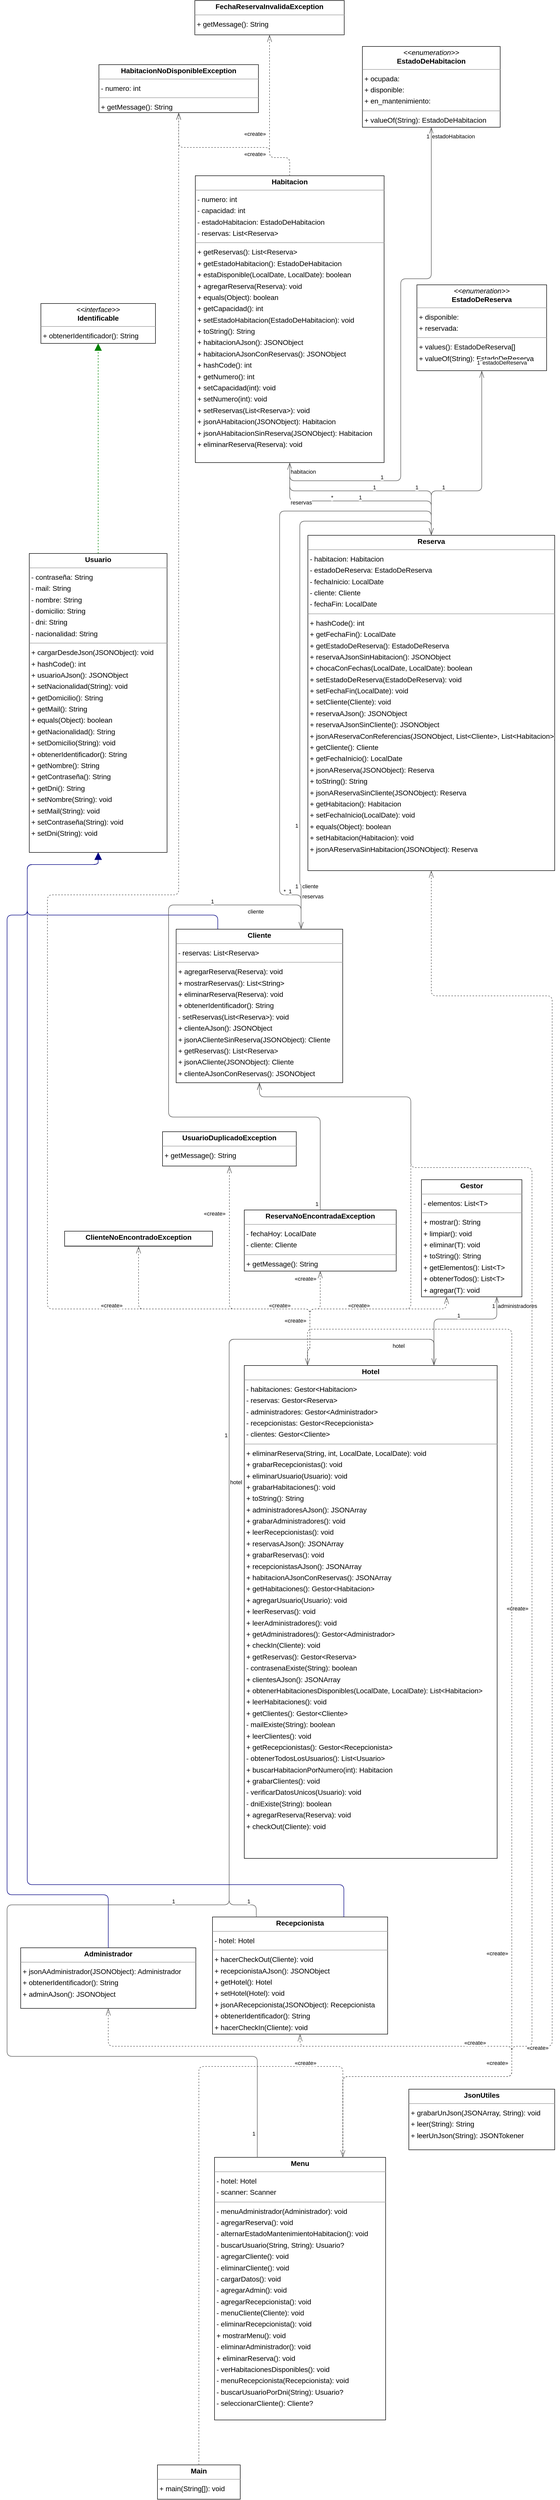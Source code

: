 <mxGraphModel dx="0" dy="0" grid="1" gridSize="10" guides="1" tooltips="1" connect="1" arrows="1" fold="1" page="0" pageScale="1" background="none" math="0" shadow="0">
  <root>
    <mxCell id="0" />
    <mxCell id="1" parent="0" />
    <mxCell id="node2" parent="1" vertex="1" value="&lt;p style=&quot;margin:0px;margin-top:4px;text-align:center;&quot;&gt;&lt;b&gt;Administrador&lt;/b&gt;&lt;/p&gt;&lt;hr size=&quot;1&quot;/&gt;&lt;p style=&quot;margin:0 0 0 4px;line-height:1.6;&quot;&gt;+ jsonAAdministrador(JSONObject): Administrador&lt;br/&gt;+ obtenerIdentificador(): String&lt;br/&gt;+ adminAJson(): JSONObject&lt;/p&gt;" style="verticalAlign=top;align=left;overflow=fill;fontSize=14;fontFamily=Helvetica;html=1;rounded=0;shadow=0;comic=0;labelBackgroundColor=none;strokeWidth=1;">
      <mxGeometry x="-156" y="3843" width="347" height="120" as="geometry" />
    </mxCell>
    <mxCell id="node12" parent="1" vertex="1" value="&lt;p style=&quot;margin:0px;margin-top:4px;text-align:center;&quot;&gt;&lt;b&gt;Cliente&lt;/b&gt;&lt;/p&gt;&lt;hr size=&quot;1&quot;/&gt;&lt;p style=&quot;margin:0 0 0 4px;line-height:1.6;&quot;&gt;- reservas: List&amp;lt;Reserva&amp;gt;&lt;/p&gt;&lt;hr size=&quot;1&quot;/&gt;&lt;p style=&quot;margin:0 0 0 4px;line-height:1.6;&quot;&gt;+ agregarReserva(Reserva): void&lt;br/&gt;+ mostrarReservas(): List&amp;lt;String&amp;gt;&lt;br/&gt;+ eliminarReserva(Reserva): void&lt;br/&gt;+ obtenerIdentificador(): String&lt;br/&gt;- setReservas(List&amp;lt;Reserva&amp;gt;): void&lt;br/&gt;+ clienteAJson(): JSONObject&lt;br/&gt;+ jsonAClienteSinReserva(JSONObject): Cliente&lt;br/&gt;+ getReservas(): List&amp;lt;Reserva&amp;gt;&lt;br/&gt;+ jsonACliente(JSONObject): Cliente&lt;br/&gt;+ clienteAJsonConReservas(): JSONObject&lt;/p&gt;" style="verticalAlign=top;align=left;overflow=fill;fontSize=14;fontFamily=Helvetica;html=1;rounded=0;shadow=0;comic=0;labelBackgroundColor=none;strokeWidth=1;">
      <mxGeometry x="152" y="1826" width="330" height="304" as="geometry" />
    </mxCell>
    <mxCell id="node17" parent="1" vertex="1" value="&lt;p style=&quot;margin:0px;margin-top:4px;text-align:center;&quot;&gt;&lt;b&gt;ClienteNoEncontradoException&lt;/b&gt;&lt;/p&gt;&lt;hr size=&quot;1&quot;/&gt;" style="verticalAlign=top;align=left;overflow=fill;fontSize=14;fontFamily=Helvetica;html=1;rounded=0;shadow=0;comic=0;labelBackgroundColor=none;strokeWidth=1;">
      <mxGeometry x="-69" y="2424" width="293" height="30" as="geometry" />
    </mxCell>
    <mxCell id="node5" parent="1" vertex="1" value="&lt;p style=&quot;margin:0px;margin-top:4px;text-align:center;&quot;&gt;&lt;i&gt;&amp;lt;&amp;lt;enumeration&amp;gt;&amp;gt;&lt;/i&gt;&lt;br/&gt;&lt;b&gt;EstadoDeHabitacion&lt;/b&gt;&lt;/p&gt;&lt;hr size=&quot;1&quot;/&gt;&lt;p style=&quot;margin:0 0 0 4px;line-height:1.6;&quot;&gt;+ ocupada: &lt;br/&gt;+ disponible: &lt;br/&gt;+ en_mantenimiento: &lt;/p&gt;&lt;hr size=&quot;1&quot;/&gt;&lt;p style=&quot;margin:0 0 0 4px;line-height:1.6;&quot;&gt;+ valueOf(String): EstadoDeHabitacion&lt;br/&gt;+ values(): EstadoDeHabitacion[]&lt;/p&gt;" style="verticalAlign=top;align=left;overflow=fill;fontSize=14;fontFamily=Helvetica;html=1;rounded=0;shadow=0;comic=0;labelBackgroundColor=none;strokeWidth=1;">
      <mxGeometry x="521" y="78" width="273" height="160" as="geometry" />
    </mxCell>
    <mxCell id="node7" parent="1" vertex="1" value="&lt;p style=&quot;margin:0px;margin-top:4px;text-align:center;&quot;&gt;&lt;i&gt;&amp;lt;&amp;lt;enumeration&amp;gt;&amp;gt;&lt;/i&gt;&lt;br/&gt;&lt;b&gt;EstadoDeReserva&lt;/b&gt;&lt;/p&gt;&lt;hr size=&quot;1&quot;/&gt;&lt;p style=&quot;margin:0 0 0 4px;line-height:1.6;&quot;&gt;+ disponible: &lt;br/&gt;+ reservada: &lt;/p&gt;&lt;hr size=&quot;1&quot;/&gt;&lt;p style=&quot;margin:0 0 0 4px;line-height:1.6;&quot;&gt;+ values(): EstadoDeReserva[]&lt;br/&gt;+ valueOf(String): EstadoDeReserva&lt;/p&gt;" style="verticalAlign=top;align=left;overflow=fill;fontSize=14;fontFamily=Helvetica;html=1;rounded=0;shadow=0;comic=0;labelBackgroundColor=none;strokeWidth=1;">
      <mxGeometry x="629" y="550" width="257" height="170" as="geometry" />
    </mxCell>
    <mxCell id="node15" parent="1" vertex="1" value="&lt;p style=&quot;margin:0px;margin-top:4px;text-align:center;&quot;&gt;&lt;b&gt;FechaReservaInvalidaException&lt;/b&gt;&lt;/p&gt;&lt;hr size=&quot;1&quot;/&gt;&lt;p style=&quot;margin:0 0 0 4px;line-height:1.6;&quot;&gt;+ getMessage(): String&lt;/p&gt;" style="verticalAlign=top;align=left;overflow=fill;fontSize=14;fontFamily=Helvetica;html=1;rounded=0;shadow=0;comic=0;labelBackgroundColor=none;strokeWidth=1;">
      <mxGeometry x="189" y="-13" width="296" height="68" as="geometry" />
    </mxCell>
    <mxCell id="node9" parent="1" vertex="1" value="&lt;p style=&quot;margin:0px;margin-top:4px;text-align:center;&quot;&gt;&lt;b&gt;Gestor&lt;T&gt;&lt;/b&gt;&lt;/p&gt;&lt;hr size=&quot;1&quot;/&gt;&lt;p style=&quot;margin:0 0 0 4px;line-height:1.6;&quot;&gt;- elementos: List&amp;lt;T&amp;gt;&lt;/p&gt;&lt;hr size=&quot;1&quot;/&gt;&lt;p style=&quot;margin:0 0 0 4px;line-height:1.6;&quot;&gt;+ mostrar(): String&lt;br/&gt;+ limpiar(): void&lt;br/&gt;+ eliminar(T): void&lt;br/&gt;+ toString(): String&lt;br/&gt;+ getElementos(): List&amp;lt;T&amp;gt;&lt;br/&gt;+ obtenerTodos(): List&amp;lt;T&amp;gt;&lt;br/&gt;+ agregar(T): void&lt;/p&gt;" style="verticalAlign=top;align=left;overflow=fill;fontSize=14;fontFamily=Helvetica;html=1;rounded=0;shadow=0;comic=0;labelBackgroundColor=none;strokeWidth=1;">
      <mxGeometry x="638" y="2322" width="199" height="232" as="geometry" />
    </mxCell>
    <mxCell id="node8" parent="1" vertex="1" value="&lt;p style=&quot;margin:0px;margin-top:4px;text-align:center;&quot;&gt;&lt;b&gt;Habitacion&lt;/b&gt;&lt;/p&gt;&lt;hr size=&quot;1&quot;/&gt;&lt;p style=&quot;margin:0 0 0 4px;line-height:1.6;&quot;&gt;- numero: int&lt;br/&gt;- capacidad: int&lt;br/&gt;- estadoHabitacion: EstadoDeHabitacion&lt;br/&gt;- reservas: List&amp;lt;Reserva&amp;gt;&lt;/p&gt;&lt;hr size=&quot;1&quot;/&gt;&lt;p style=&quot;margin:0 0 0 4px;line-height:1.6;&quot;&gt;+ getReservas(): List&amp;lt;Reserva&amp;gt;&lt;br/&gt;+ getEstadoHabitacion(): EstadoDeHabitacion&lt;br/&gt;+ estaDisponible(LocalDate, LocalDate): boolean&lt;br/&gt;+ agregarReserva(Reserva): void&lt;br/&gt;+ equals(Object): boolean&lt;br/&gt;+ getCapacidad(): int&lt;br/&gt;+ setEstadoHabitacion(EstadoDeHabitacion): void&lt;br/&gt;+ toString(): String&lt;br/&gt;+ habitacionAJson(): JSONObject&lt;br/&gt;+ habitacionAJsonConReservas(): JSONObject&lt;br/&gt;+ hashCode(): int&lt;br/&gt;+ getNumero(): int&lt;br/&gt;+ setCapacidad(int): void&lt;br/&gt;+ setNumero(int): void&lt;br/&gt;+ setReservas(List&amp;lt;Reserva&amp;gt;): void&lt;br/&gt;+ jsonAHabitacion(JSONObject): Habitacion&lt;br/&gt;+ jsonAHabitacionSinReserva(JSONObject): Habitacion&lt;br/&gt;+ eliminarReserva(Reserva): void&lt;/p&gt;" style="verticalAlign=top;align=left;overflow=fill;fontSize=14;fontFamily=Helvetica;html=1;rounded=0;shadow=0;comic=0;labelBackgroundColor=none;strokeWidth=1;">
      <mxGeometry x="190" y="334" width="374" height="568" as="geometry" />
    </mxCell>
    <mxCell id="node13" parent="1" vertex="1" value="&lt;p style=&quot;margin:0px;margin-top:4px;text-align:center;&quot;&gt;&lt;b&gt;HabitacionNoDisponibleException&lt;/b&gt;&lt;/p&gt;&lt;hr size=&quot;1&quot;/&gt;&lt;p style=&quot;margin:0 0 0 4px;line-height:1.6;&quot;&gt;- numero: int&lt;/p&gt;&lt;hr size=&quot;1&quot;/&gt;&lt;p style=&quot;margin:0 0 0 4px;line-height:1.6;&quot;&gt;+ getMessage(): String&lt;/p&gt;" style="verticalAlign=top;align=left;overflow=fill;fontSize=14;fontFamily=Helvetica;html=1;rounded=0;shadow=0;comic=0;labelBackgroundColor=none;strokeWidth=1;">
      <mxGeometry x="-1" y="114" width="316" height="95" as="geometry" />
    </mxCell>
    <mxCell id="node11" parent="1" vertex="1" value="&lt;p style=&quot;margin:0px;margin-top:4px;text-align:center;&quot;&gt;&lt;b&gt;Hotel&lt;/b&gt;&lt;/p&gt;&lt;hr size=&quot;1&quot;/&gt;&lt;p style=&quot;margin:0 0 0 4px;line-height:1.6;&quot;&gt;- habitaciones: Gestor&amp;lt;Habitacion&amp;gt;&lt;br/&gt;- reservas: Gestor&amp;lt;Reserva&amp;gt;&lt;br/&gt;- administradores: Gestor&amp;lt;Administrador&amp;gt;&lt;br/&gt;- recepcionistas: Gestor&amp;lt;Recepcionista&amp;gt;&lt;br/&gt;- clientes: Gestor&amp;lt;Cliente&amp;gt;&lt;/p&gt;&lt;hr size=&quot;1&quot;/&gt;&lt;p style=&quot;margin:0 0 0 4px;line-height:1.6;&quot;&gt;+ eliminarReserva(String, int, LocalDate, LocalDate): void&lt;br/&gt;+ grabarRecepcionistas(): void&lt;br/&gt;+ eliminarUsuario(Usuario): void&lt;br/&gt;+ grabarHabitaciones(): void&lt;br/&gt;+ toString(): String&lt;br/&gt;+ administradoresAJson(): JSONArray&lt;br/&gt;+ grabarAdministradores(): void&lt;br/&gt;+ leerRecepcionistas(): void&lt;br/&gt;+ reservasAJson(): JSONArray&lt;br/&gt;+ grabarReservas(): void&lt;br/&gt;+ recepcionistasAJson(): JSONArray&lt;br/&gt;+ habitacionAJsonConReservas(): JSONArray&lt;br/&gt;+ getHabitaciones(): Gestor&amp;lt;Habitacion&amp;gt;&lt;br/&gt;+ agregarUsuario(Usuario): void&lt;br/&gt;+ leerReservas(): void&lt;br/&gt;+ leerAdministradores(): void&lt;br/&gt;+ getAdministradores(): Gestor&amp;lt;Administrador&amp;gt;&lt;br/&gt;+ checkIn(Cliente): void&lt;br/&gt;+ getReservas(): Gestor&amp;lt;Reserva&amp;gt;&lt;br/&gt;- contrasenaExiste(String): boolean&lt;br/&gt;+ clientesAJson(): JSONArray&lt;br/&gt;+ obtenerHabitacionesDisponibles(LocalDate, LocalDate): List&amp;lt;Habitacion&amp;gt;&lt;br/&gt;+ leerHabitaciones(): void&lt;br/&gt;+ getClientes(): Gestor&amp;lt;Cliente&amp;gt;&lt;br/&gt;- mailExiste(String): boolean&lt;br/&gt;+ leerClientes(): void&lt;br/&gt;+ getRecepcionistas(): Gestor&amp;lt;Recepcionista&amp;gt;&lt;br/&gt;- obtenerTodosLosUsuarios(): List&amp;lt;Usuario&amp;gt;&lt;br/&gt;+ buscarHabitacionPorNumero(int): Habitacion&lt;br/&gt;+ grabarClientes(): void&lt;br/&gt;- verificarDatosUnicos(Usuario): void&lt;br/&gt;- dniExiste(String): boolean&lt;br/&gt;+ agregarReserva(Reserva): void&lt;br/&gt;+ checkOut(Cliente): void&lt;/p&gt;" style="verticalAlign=top;align=left;overflow=fill;fontSize=14;fontFamily=Helvetica;html=1;rounded=0;shadow=0;comic=0;labelBackgroundColor=none;strokeWidth=1;">
      <mxGeometry x="287" y="2690" width="501" height="976" as="geometry" />
    </mxCell>
    <mxCell id="node0" parent="1" vertex="1" value="&lt;p style=&quot;margin:0px;margin-top:4px;text-align:center;&quot;&gt;&lt;i&gt;&amp;lt;&amp;lt;interface&amp;gt;&amp;gt;&lt;/i&gt;&lt;br/&gt;&lt;b&gt;Identificable&lt;/b&gt;&lt;/p&gt;&lt;hr size=&quot;1&quot;/&gt;&lt;p style=&quot;margin:0 0 0 4px;line-height:1.6;&quot;&gt;+ obtenerIdentificador(): String&lt;/p&gt;" style="verticalAlign=top;align=left;overflow=fill;fontSize=14;fontFamily=Helvetica;html=1;rounded=0;shadow=0;comic=0;labelBackgroundColor=none;strokeWidth=1;">
      <mxGeometry x="-116" y="587" width="227" height="79" as="geometry" />
    </mxCell>
    <mxCell id="node3" parent="1" vertex="1" value="&lt;p style=&quot;margin:0px;margin-top:4px;text-align:center;&quot;&gt;&lt;b&gt;JsonUtiles&lt;/b&gt;&lt;/p&gt;&lt;hr size=&quot;1&quot;/&gt;&lt;p style=&quot;margin:0 0 0 4px;line-height:1.6;&quot;&gt;+ grabarUnJson(JSONArray, String): void&lt;br/&gt;+ leer(String): String&lt;br/&gt;+ leerUnJson(String): JSONTokener&lt;/p&gt;" style="verticalAlign=top;align=left;overflow=fill;fontSize=14;fontFamily=Helvetica;html=1;rounded=0;shadow=0;comic=0;labelBackgroundColor=none;strokeWidth=1;">
      <mxGeometry x="613" y="4123" width="289" height="120" as="geometry" />
    </mxCell>
    <mxCell id="node10" parent="1" vertex="1" value="&lt;p style=&quot;margin:0px;margin-top:4px;text-align:center;&quot;&gt;&lt;b&gt;Main&lt;/b&gt;&lt;/p&gt;&lt;hr size=&quot;1&quot;/&gt;&lt;p style=&quot;margin:0 0 0 4px;line-height:1.6;&quot;&gt;+ main(String[]): void&lt;/p&gt;" style="verticalAlign=top;align=left;overflow=fill;fontSize=14;fontFamily=Helvetica;html=1;rounded=0;shadow=0;comic=0;labelBackgroundColor=none;strokeWidth=1;">
      <mxGeometry x="115" y="4867" width="164" height="68" as="geometry" />
    </mxCell>
    <mxCell id="node16" parent="1" vertex="1" value="&lt;p style=&quot;margin:0px;margin-top:4px;text-align:center;&quot;&gt;&lt;b&gt;Menu&lt;/b&gt;&lt;/p&gt;&lt;hr size=&quot;1&quot;/&gt;&lt;p style=&quot;margin:0 0 0 4px;line-height:1.6;&quot;&gt;- hotel: Hotel&lt;br/&gt;- scanner: Scanner&lt;/p&gt;&lt;hr size=&quot;1&quot;/&gt;&lt;p style=&quot;margin:0 0 0 4px;line-height:1.6;&quot;&gt;- menuAdministrador(Administrador): void&lt;br/&gt;- agregarReserva(): void&lt;br/&gt;- alternarEstadoMantenimientoHabitacion(): void&lt;br/&gt;- buscarUsuario(String, String): Usuario?&lt;br/&gt;- agregarCliente(): void&lt;br/&gt;- eliminarCliente(): void&lt;br/&gt;- cargarDatos(): void&lt;br/&gt;- agregarAdmin(): void&lt;br/&gt;- agregarRecepcionista(): void&lt;br/&gt;- menuCliente(Cliente): void&lt;br/&gt;- eliminarRecepcionista(): void&lt;br/&gt;+ mostrarMenu(): void&lt;br/&gt;- eliminarAdministrador(): void&lt;br/&gt;+ eliminarReserva(): void&lt;br/&gt;- verHabitacionesDisponibles(): void&lt;br/&gt;- menuRecepcionista(Recepcionista): void&lt;br/&gt;- buscarUsuarioPorDni(String): Usuario?&lt;br/&gt;- seleccionarCliente(): Cliente?&lt;/p&gt;" style="verticalAlign=top;align=left;overflow=fill;fontSize=14;fontFamily=Helvetica;html=1;rounded=0;shadow=0;comic=0;labelBackgroundColor=none;strokeWidth=1;">
      <mxGeometry x="228" y="4258" width="339" height="520" as="geometry" />
    </mxCell>
    <mxCell id="node14" parent="1" vertex="1" value="&lt;p style=&quot;margin:0px;margin-top:4px;text-align:center;&quot;&gt;&lt;b&gt;Recepcionista&lt;/b&gt;&lt;/p&gt;&lt;hr size=&quot;1&quot;/&gt;&lt;p style=&quot;margin:0 0 0 4px;line-height:1.6;&quot;&gt;- hotel: Hotel&lt;/p&gt;&lt;hr size=&quot;1&quot;/&gt;&lt;p style=&quot;margin:0 0 0 4px;line-height:1.6;&quot;&gt;+ hacerCheckOut(Cliente): void&lt;br/&gt;+ recepcionistaAJson(): JSONObject&lt;br/&gt;+ getHotel(): Hotel&lt;br/&gt;+ setHotel(Hotel): void&lt;br/&gt;+ jsonARecepcionista(JSONObject): Recepcionista&lt;br/&gt;+ obtenerIdentificador(): String&lt;br/&gt;+ hacerCheckIn(Cliente): void&lt;/p&gt;" style="verticalAlign=top;align=left;overflow=fill;fontSize=14;fontFamily=Helvetica;html=1;rounded=0;shadow=0;comic=0;labelBackgroundColor=none;strokeWidth=1;">
      <mxGeometry x="224" y="3782" width="347" height="232" as="geometry" />
    </mxCell>
    <mxCell id="node4" parent="1" vertex="1" value="&lt;p style=&quot;margin:0px;margin-top:4px;text-align:center;&quot;&gt;&lt;b&gt;Reserva&lt;/b&gt;&lt;/p&gt;&lt;hr size=&quot;1&quot;/&gt;&lt;p style=&quot;margin:0 0 0 4px;line-height:1.6;&quot;&gt;- habitacion: Habitacion&lt;br/&gt;- estadoDeReserva: EstadoDeReserva&lt;br/&gt;- fechaInicio: LocalDate&lt;br/&gt;- cliente: Cliente&lt;br/&gt;- fechaFin: LocalDate&lt;/p&gt;&lt;hr size=&quot;1&quot;/&gt;&lt;p style=&quot;margin:0 0 0 4px;line-height:1.6;&quot;&gt;+ hashCode(): int&lt;br/&gt;+ getFechaFin(): LocalDate&lt;br/&gt;+ getEstadoDeReserva(): EstadoDeReserva&lt;br/&gt;+ reservaAJsonSinHabitacion(): JSONObject&lt;br/&gt;+ chocaConFechas(LocalDate, LocalDate): boolean&lt;br/&gt;+ setEstadoDeReserva(EstadoDeReserva): void&lt;br/&gt;+ setFechaFin(LocalDate): void&lt;br/&gt;+ setCliente(Cliente): void&lt;br/&gt;+ reservaAJson(): JSONObject&lt;br/&gt;+ reservaAJsonSinCliente(): JSONObject&lt;br/&gt;+ jsonAReservaConReferencias(JSONObject, List&amp;lt;Cliente&amp;gt;, List&amp;lt;Habitacion&amp;gt;): Reserva&lt;br/&gt;+ getCliente(): Cliente&lt;br/&gt;+ getFechaInicio(): LocalDate&lt;br/&gt;+ jsonAReserva(JSONObject): Reserva&lt;br/&gt;+ toString(): String&lt;br/&gt;+ jsonAReservaSinCliente(JSONObject): Reserva&lt;br/&gt;+ getHabitacion(): Habitacion&lt;br/&gt;+ setFechaInicio(LocalDate): void&lt;br/&gt;+ equals(Object): boolean&lt;br/&gt;+ setHabitacion(Habitacion): void&lt;br/&gt;+ jsonAReservaSinHabitacion(JSONObject): Reserva&lt;/p&gt;" style="verticalAlign=top;align=left;overflow=fill;fontSize=14;fontFamily=Helvetica;html=1;rounded=0;shadow=0;comic=0;labelBackgroundColor=none;strokeWidth=1;">
      <mxGeometry x="413" y="1046" width="489" height="664" as="geometry" />
    </mxCell>
    <mxCell id="node1" parent="1" vertex="1" value="&lt;p style=&quot;margin:0px;margin-top:4px;text-align:center;&quot;&gt;&lt;b&gt;ReservaNoEncontradaException&lt;/b&gt;&lt;/p&gt;&lt;hr size=&quot;1&quot;/&gt;&lt;p style=&quot;margin:0 0 0 4px;line-height:1.6;&quot;&gt;- fechaHoy: LocalDate&lt;br/&gt;- cliente: Cliente&lt;/p&gt;&lt;hr size=&quot;1&quot;/&gt;&lt;p style=&quot;margin:0 0 0 4px;line-height:1.6;&quot;&gt;+ getMessage(): String&lt;/p&gt;" style="verticalAlign=top;align=left;overflow=fill;fontSize=14;fontFamily=Helvetica;html=1;rounded=0;shadow=0;comic=0;labelBackgroundColor=none;strokeWidth=1;">
      <mxGeometry x="287" y="2382" width="301" height="121" as="geometry" />
    </mxCell>
    <mxCell id="node6" parent="1" vertex="1" value="&lt;p style=&quot;margin:0px;margin-top:4px;text-align:center;&quot;&gt;&lt;b&gt;Usuario&lt;/b&gt;&lt;/p&gt;&lt;hr size=&quot;1&quot;/&gt;&lt;p style=&quot;margin:0 0 0 4px;line-height:1.6;&quot;&gt;- contraseña: String&lt;br/&gt;- mail: String&lt;br/&gt;- nombre: String&lt;br/&gt;- domicilio: String&lt;br/&gt;- dni: String&lt;br/&gt;- nacionalidad: String&lt;/p&gt;&lt;hr size=&quot;1&quot;/&gt;&lt;p style=&quot;margin:0 0 0 4px;line-height:1.6;&quot;&gt;+ cargarDesdeJson(JSONObject): void&lt;br/&gt;+ hashCode(): int&lt;br/&gt;+ usuarioAJson(): JSONObject&lt;br/&gt;+ setNacionalidad(String): void&lt;br/&gt;+ getDomicilio(): String&lt;br/&gt;+ getMail(): String&lt;br/&gt;+ equals(Object): boolean&lt;br/&gt;+ getNacionalidad(): String&lt;br/&gt;+ setDomicilio(String): void&lt;br/&gt;+ obtenerIdentificador(): String&lt;br/&gt;+ getNombre(): String&lt;br/&gt;+ getContraseña(): String&lt;br/&gt;+ getDni(): String&lt;br/&gt;+ setNombre(String): void&lt;br/&gt;+ setMail(String): void&lt;br/&gt;+ setContraseña(String): void&lt;br/&gt;+ setDni(String): void&lt;/p&gt;" style="verticalAlign=top;align=left;overflow=fill;fontSize=14;fontFamily=Helvetica;html=1;rounded=0;shadow=0;comic=0;labelBackgroundColor=none;strokeWidth=1;">
      <mxGeometry x="-139" y="1082" width="273" height="592" as="geometry" />
    </mxCell>
    <mxCell id="node18" parent="1" vertex="1" value="&lt;p style=&quot;margin:0px;margin-top:4px;text-align:center;&quot;&gt;&lt;b&gt;UsuarioDuplicadoException&lt;/b&gt;&lt;/p&gt;&lt;hr size=&quot;1&quot;/&gt;&lt;p style=&quot;margin:0 0 0 4px;line-height:1.6;&quot;&gt;+ getMessage(): String&lt;/p&gt;" style="verticalAlign=top;align=left;overflow=fill;fontSize=14;fontFamily=Helvetica;html=1;rounded=0;shadow=0;comic=0;labelBackgroundColor=none;strokeWidth=1;">
      <mxGeometry x="125" y="2227" width="265" height="68" as="geometry" />
    </mxCell>
    <mxCell id="edge3" edge="1" value="" parent="1" source="node2" target="node6" style="html=1;rounded=1;edgeStyle=orthogonalEdgeStyle;dashed=0;startArrow=none;endArrow=block;endSize=12;strokeColor=#000082;exitX=0.500;exitY=0.000;exitDx=0;exitDy=0;entryX=0.500;entryY=1.000;entryDx=0;entryDy=0;">
      <mxGeometry width="50" height="50" relative="1" as="geometry">
        <Array as="points">
          <mxPoint x="17" y="3738" />
          <mxPoint x="-183" y="3738" />
          <mxPoint x="-183" y="1798" />
          <mxPoint x="-143" y="1798" />
          <mxPoint x="-143" y="1698" />
          <mxPoint x="-3" y="1698" />
        </Array>
      </mxGeometry>
    </mxCell>
    <mxCell id="edge24" edge="1" value="" parent="1" source="node12" target="node4" style="html=1;rounded=1;edgeStyle=orthogonalEdgeStyle;dashed=0;startArrow=diamondThinstartSize=12;endArrow=openThin;endSize=12;strokeColor=#595959;exitX=0.750;exitY=0.000;exitDx=0;exitDy=0;entryX=0.500;entryY=0.000;entryDx=0;entryDy=0;">
      <mxGeometry width="50" height="50" relative="1" as="geometry">
        <Array as="points">
          <mxPoint x="400" y="1758" />
          <mxPoint x="357" y="1758" />
          <mxPoint x="357" y="998" />
          <mxPoint x="657" y="998" />
        </Array>
      </mxGeometry>
    </mxCell>
    <mxCell id="label144" parent="edge24" vertex="1" connectable="0" value="1" style="edgeLabel;resizable=0;html=1;align=left;verticalAlign=top;strokeColor=default;">
      <mxGeometry x="373" y="1738" as="geometry" />
    </mxCell>
    <mxCell id="label148" parent="edge24" vertex="1" connectable="0" value="*" style="edgeLabel;resizable=0;html=1;align=left;verticalAlign=top;strokeColor=default;">
      <mxGeometry x="363" y="1738" as="geometry" />
    </mxCell>
    <mxCell id="label149" parent="edge24" vertex="1" connectable="0" value="reservas" style="edgeLabel;resizable=0;html=1;align=left;verticalAlign=top;strokeColor=default;">
      <mxGeometry x="400" y="1748" as="geometry" />
    </mxCell>
    <mxCell id="edge1" edge="1" value="" parent="1" source="node12" target="node6" style="html=1;rounded=1;edgeStyle=orthogonalEdgeStyle;dashed=0;startArrow=none;endArrow=block;endSize=12;strokeColor=#000082;exitX=0.250;exitY=0.000;exitDx=0;exitDy=0;entryX=0.500;entryY=1.000;entryDx=0;entryDy=0;">
      <mxGeometry width="50" height="50" relative="1" as="geometry">
        <Array as="points">
          <mxPoint x="235" y="1798" />
          <mxPoint x="-143" y="1798" />
          <mxPoint x="-143" y="1698" />
          <mxPoint x="-3" y="1698" />
        </Array>
      </mxGeometry>
    </mxCell>
    <mxCell id="edge7" edge="1" value="" parent="1" source="node8" target="node5" style="html=1;rounded=1;edgeStyle=orthogonalEdgeStyle;dashed=0;startArrow=diamondThinstartSize=12;endArrow=openThin;endSize=12;strokeColor=#595959;exitX=0.500;exitY=1.000;exitDx=0;exitDy=0;entryX=0.500;entryY=1.000;entryDx=0;entryDy=0;">
      <mxGeometry width="50" height="50" relative="1" as="geometry">
        <Array as="points">
          <mxPoint x="377" y="938" />
          <mxPoint x="597" y="938" />
          <mxPoint x="597" y="538" />
          <mxPoint x="657" y="538" />
        </Array>
      </mxGeometry>
    </mxCell>
    <mxCell id="label42" parent="edge7" vertex="1" connectable="0" value="1" style="edgeLabel;resizable=0;html=1;align=left;verticalAlign=top;strokeColor=default;">
      <mxGeometry x="555" y="918" as="geometry" />
    </mxCell>
    <mxCell id="label46" parent="edge7" vertex="1" connectable="0" value="1" style="edgeLabel;resizable=0;html=1;align=left;verticalAlign=top;strokeColor=default;">
      <mxGeometry x="646" y="243" as="geometry" />
    </mxCell>
    <mxCell id="label47" parent="edge7" vertex="1" connectable="0" value="estadoHabitacion" style="edgeLabel;resizable=0;html=1;align=left;verticalAlign=top;strokeColor=default;">
      <mxGeometry x="657" y="243" as="geometry" />
    </mxCell>
    <mxCell id="edge26" edge="1" value="" parent="1" source="node8" target="node15" style="html=1;rounded=1;edgeStyle=orthogonalEdgeStyle;dashed=1;startArrow=none;endArrow=openThin;endSize=12;strokeColor=#595959;exitX=0.500;exitY=0.000;exitDx=0;exitDy=0;entryX=0.500;entryY=1.000;entryDx=0;entryDy=0;">
      <mxGeometry width="50" height="50" relative="1" as="geometry">
        <Array as="points">
          <mxPoint x="377" y="298" />
          <mxPoint x="337" y="298" />
        </Array>
      </mxGeometry>
    </mxCell>
    <mxCell id="label158" parent="edge26" vertex="1" connectable="0" value="«create»" style="edgeLabel;resizable=0;html=1;align=left;verticalAlign=top;strokeColor=default;">
      <mxGeometry x="285" y="238" as="geometry" />
    </mxCell>
    <mxCell id="edge18" edge="1" value="" parent="1" source="node8" target="node13" style="html=1;rounded=1;edgeStyle=orthogonalEdgeStyle;dashed=1;startArrow=none;endArrow=openThin;endSize=12;strokeColor=#595959;exitX=0.500;exitY=0.000;exitDx=0;exitDy=0;entryX=0.500;entryY=1.000;entryDx=0;entryDy=0;">
      <mxGeometry width="50" height="50" relative="1" as="geometry">
        <Array as="points">
          <mxPoint x="377" y="298" />
          <mxPoint x="337" y="298" />
          <mxPoint x="337" y="278" />
          <mxPoint x="157" y="278" />
        </Array>
      </mxGeometry>
    </mxCell>
    <mxCell id="label110" parent="edge18" vertex="1" connectable="0" value="«create»" style="edgeLabel;resizable=0;html=1;align=left;verticalAlign=top;strokeColor=default;">
      <mxGeometry x="285" y="278" as="geometry" />
    </mxCell>
    <mxCell id="edge11" edge="1" value="" parent="1" source="node8" target="node4" style="html=1;rounded=1;edgeStyle=orthogonalEdgeStyle;dashed=0;startArrow=diamondThinstartSize=12;endArrow=openThin;endSize=12;strokeColor=#595959;exitX=0.500;exitY=1.000;exitDx=0;exitDy=0;entryX=0.500;entryY=0.000;entryDx=0;entryDy=0;">
      <mxGeometry width="50" height="50" relative="1" as="geometry">
        <Array as="points">
          <mxPoint x="377" y="978" />
          <mxPoint x="657" y="978" />
        </Array>
      </mxGeometry>
    </mxCell>
    <mxCell id="label66" parent="edge11" vertex="1" connectable="0" value="1" style="edgeLabel;resizable=0;html=1;align=left;verticalAlign=top;strokeColor=default;">
      <mxGeometry x="512" y="958" as="geometry" />
    </mxCell>
    <mxCell id="label70" parent="edge11" vertex="1" connectable="0" value="*" style="edgeLabel;resizable=0;html=1;align=left;verticalAlign=top;strokeColor=default;">
      <mxGeometry x="457" y="958" as="geometry" />
    </mxCell>
    <mxCell id="label71" parent="edge11" vertex="1" connectable="0" value="reservas" style="edgeLabel;resizable=0;html=1;align=left;verticalAlign=top;strokeColor=default;">
      <mxGeometry x="377" y="968" as="geometry" />
    </mxCell>
    <mxCell id="edge10" edge="1" value="" parent="1" source="node11" target="node12" style="html=1;rounded=1;edgeStyle=orthogonalEdgeStyle;dashed=1;startArrow=none;endArrow=openThin;endSize=12;strokeColor=#595959;exitX=0.250;exitY=0.000;exitDx=0;exitDy=0;entryX=0.500;entryY=1.000;entryDx=0;entryDy=0;">
      <mxGeometry width="50" height="50" relative="1" as="geometry">
        <Array as="points">
          <mxPoint x="412" y="2658" />
          <mxPoint x="417" y="2658" />
          <mxPoint x="417" y="2578" />
          <mxPoint x="617" y="2578" />
          <mxPoint x="617" y="2158" />
          <mxPoint x="317" y="2158" />
        </Array>
      </mxGeometry>
    </mxCell>
    <mxCell id="label62" parent="edge10" vertex="1" connectable="0" value="«create»" style="edgeLabel;resizable=0;html=1;align=left;verticalAlign=top;strokeColor=default;">
      <mxGeometry x="491" y="2558" as="geometry" />
    </mxCell>
    <mxCell id="edge4" edge="1" value="" parent="1" source="node11" target="node17" style="html=1;rounded=1;edgeStyle=orthogonalEdgeStyle;dashed=1;startArrow=none;endArrow=openThin;endSize=12;strokeColor=#595959;exitX=0.250;exitY=0.000;exitDx=0;exitDy=0;entryX=0.500;entryY=1.001;entryDx=0;entryDy=0;">
      <mxGeometry width="50" height="50" relative="1" as="geometry">
        <Array as="points">
          <mxPoint x="412" y="2658" />
          <mxPoint x="417" y="2658" />
          <mxPoint x="417" y="2578" />
          <mxPoint x="77" y="2578" />
        </Array>
      </mxGeometry>
    </mxCell>
    <mxCell id="label26" parent="edge4" vertex="1" connectable="0" value="«create»" style="edgeLabel;resizable=0;html=1;align=left;verticalAlign=top;strokeColor=default;">
      <mxGeometry x="334" y="2558" as="geometry" />
    </mxCell>
    <mxCell id="edge6" edge="1" value="" parent="1" source="node11" target="node9" style="html=1;rounded=1;edgeStyle=orthogonalEdgeStyle;dashed=1;startArrow=none;endArrow=openThin;endSize=12;strokeColor=#595959;exitX=0.250;exitY=0.000;exitDx=0;exitDy=0;entryX=0.250;entryY=1.000;entryDx=0;entryDy=0;">
      <mxGeometry width="50" height="50" relative="1" as="geometry">
        <Array as="points">
          <mxPoint x="412" y="2658" />
          <mxPoint x="417" y="2658" />
          <mxPoint x="417" y="2578" />
          <mxPoint x="687" y="2578" />
        </Array>
      </mxGeometry>
    </mxCell>
    <mxCell id="label38" parent="edge6" vertex="1" connectable="0" value="«create»" style="edgeLabel;resizable=0;html=1;align=left;verticalAlign=top;strokeColor=default;">
      <mxGeometry x="365" y="2588" as="geometry" />
    </mxCell>
    <mxCell id="edge16" edge="1" value="" parent="1" source="node11" target="node9" style="html=1;rounded=1;edgeStyle=orthogonalEdgeStyle;dashed=0;startArrow=diamondThinstartSize=12;endArrow=openThin;endSize=12;strokeColor=#595959;exitX=0.750;exitY=0.000;exitDx=0;exitDy=0;entryX=0.750;entryY=1.000;entryDx=0;entryDy=0;">
      <mxGeometry width="50" height="50" relative="1" as="geometry">
        <Array as="points">
          <mxPoint x="662" y="2598" />
          <mxPoint x="787" y="2598" />
        </Array>
      </mxGeometry>
    </mxCell>
    <mxCell id="label96" parent="edge16" vertex="1" connectable="0" value="1" style="edgeLabel;resizable=0;html=1;align=left;verticalAlign=top;strokeColor=default;">
      <mxGeometry x="707" y="2578" as="geometry" />
    </mxCell>
    <mxCell id="label100" parent="edge16" vertex="1" connectable="0" value="1" style="edgeLabel;resizable=0;html=1;align=left;verticalAlign=top;strokeColor=default;">
      <mxGeometry x="776" y="2559" as="geometry" />
    </mxCell>
    <mxCell id="label101" parent="edge16" vertex="1" connectable="0" value="administradores" style="edgeLabel;resizable=0;html=1;align=left;verticalAlign=top;strokeColor=default;">
      <mxGeometry x="787" y="2559" as="geometry" />
    </mxCell>
    <mxCell id="edge27" edge="1" value="" parent="1" source="node11" target="node13" style="html=1;rounded=1;edgeStyle=orthogonalEdgeStyle;dashed=1;startArrow=none;endArrow=openThin;endSize=12;strokeColor=#595959;exitX=0.250;exitY=0.000;exitDx=0;exitDy=0;entryX=0.500;entryY=1.001;entryDx=0;entryDy=0;">
      <mxGeometry width="50" height="50" relative="1" as="geometry">
        <Array as="points">
          <mxPoint x="412" y="2658" />
          <mxPoint x="417" y="2658" />
          <mxPoint x="417" y="2578" />
          <mxPoint x="-103" y="2578" />
          <mxPoint x="-103" y="1758" />
          <mxPoint x="157" y="1758" />
        </Array>
      </mxGeometry>
    </mxCell>
    <mxCell id="label164" parent="edge27" vertex="1" connectable="0" value="«create»" style="edgeLabel;resizable=0;html=1;align=left;verticalAlign=top;strokeColor=default;">
      <mxGeometry x="1" y="2558" as="geometry" />
    </mxCell>
    <mxCell id="edge22" edge="1" value="" parent="1" source="node11" target="node1" style="html=1;rounded=1;edgeStyle=orthogonalEdgeStyle;dashed=1;startArrow=none;endArrow=openThin;endSize=12;strokeColor=#595959;exitX=0.250;exitY=0.000;exitDx=0;exitDy=0;entryX=0.500;entryY=1.000;entryDx=0;entryDy=0;">
      <mxGeometry width="50" height="50" relative="1" as="geometry">
        <Array as="points">
          <mxPoint x="412" y="2658" />
          <mxPoint x="417" y="2658" />
          <mxPoint x="417" y="2578" />
          <mxPoint x="437" y="2578" />
        </Array>
      </mxGeometry>
    </mxCell>
    <mxCell id="label134" parent="edge22" vertex="1" connectable="0" value="«create»" style="edgeLabel;resizable=0;html=1;align=left;verticalAlign=top;strokeColor=default;">
      <mxGeometry x="385" y="2505" as="geometry" />
    </mxCell>
    <mxCell id="edge13" edge="1" value="" parent="1" source="node11" target="node18" style="html=1;rounded=1;edgeStyle=orthogonalEdgeStyle;dashed=1;startArrow=none;endArrow=openThin;endSize=12;strokeColor=#595959;exitX=0.250;exitY=0.000;exitDx=0;exitDy=0;entryX=0.500;entryY=1.001;entryDx=0;entryDy=0;">
      <mxGeometry width="50" height="50" relative="1" as="geometry">
        <Array as="points">
          <mxPoint x="412" y="2658" />
          <mxPoint x="417" y="2658" />
          <mxPoint x="417" y="2578" />
          <mxPoint x="257" y="2578" />
        </Array>
      </mxGeometry>
    </mxCell>
    <mxCell id="label80" parent="edge13" vertex="1" connectable="0" value="«create»" style="edgeLabel;resizable=0;html=1;align=left;verticalAlign=top;strokeColor=default;">
      <mxGeometry x="205" y="2376" as="geometry" />
    </mxCell>
    <mxCell id="edge12" edge="1" value="" parent="1" source="node10" target="node16" style="html=1;rounded=1;edgeStyle=orthogonalEdgeStyle;dashed=1;startArrow=none;endArrow=openThin;endSize=12;strokeColor=#595959;exitX=0.500;exitY=0.001;exitDx=0;exitDy=0;entryX=0.750;entryY=0.000;entryDx=0;entryDy=0;">
      <mxGeometry width="50" height="50" relative="1" as="geometry">
        <Array as="points">
          <mxPoint x="197" y="4078" />
          <mxPoint x="482" y="4078" />
        </Array>
      </mxGeometry>
    </mxCell>
    <mxCell id="label74" parent="edge12" vertex="1" connectable="0" value="«create»" style="edgeLabel;resizable=0;html=1;align=left;verticalAlign=top;strokeColor=default;">
      <mxGeometry x="385" y="4058" as="geometry" />
    </mxCell>
    <mxCell id="edge23" edge="1" value="" parent="1" source="node16" target="node2" style="html=1;rounded=1;edgeStyle=orthogonalEdgeStyle;dashed=1;startArrow=none;endArrow=openThin;endSize=12;strokeColor=#595959;exitX=0.750;exitY=0.000;exitDx=0;exitDy=0;entryX=0.500;entryY=1.000;entryDx=0;entryDy=0;">
      <mxGeometry width="50" height="50" relative="1" as="geometry">
        <Array as="points">
          <mxPoint x="482" y="4098" />
          <mxPoint x="817" y="4098" />
          <mxPoint x="817" y="4038" />
          <mxPoint x="17" y="4038" />
        </Array>
      </mxGeometry>
    </mxCell>
    <mxCell id="label140" parent="edge23" vertex="1" connectable="0" value="«create»" style="edgeLabel;resizable=0;html=1;align=left;verticalAlign=top;strokeColor=default;">
      <mxGeometry x="765" y="4058" as="geometry" />
    </mxCell>
    <mxCell id="edge15" edge="1" value="" parent="1" source="node16" target="node12" style="html=1;rounded=1;edgeStyle=orthogonalEdgeStyle;dashed=1;startArrow=none;endArrow=openThin;endSize=12;strokeColor=#595959;exitX=0.750;exitY=0.000;exitDx=0;exitDy=0;entryX=0.500;entryY=1.000;entryDx=0;entryDy=0;">
      <mxGeometry width="50" height="50" relative="1" as="geometry">
        <Array as="points">
          <mxPoint x="482" y="4098" />
          <mxPoint x="817" y="4098" />
          <mxPoint x="817" y="4038" />
          <mxPoint x="857" y="4038" />
          <mxPoint x="857" y="2298" />
          <mxPoint x="617" y="2298" />
          <mxPoint x="617" y="2158" />
          <mxPoint x="317" y="2158" />
        </Array>
      </mxGeometry>
    </mxCell>
    <mxCell id="label92" parent="edge15" vertex="1" connectable="0" value="«create»" style="edgeLabel;resizable=0;html=1;align=left;verticalAlign=top;strokeColor=default;">
      <mxGeometry x="805" y="3158" as="geometry" />
    </mxCell>
    <mxCell id="edge14" edge="1" value="" parent="1" source="node16" target="node11" style="html=1;rounded=1;edgeStyle=orthogonalEdgeStyle;dashed=1;startArrow=none;endArrow=openThin;endSize=12;strokeColor=#595959;exitX=0.750;exitY=0.000;exitDx=0;exitDy=0;entryX=0.250;entryY=0.000;entryDx=0;entryDy=0;">
      <mxGeometry width="50" height="50" relative="1" as="geometry">
        <Array as="points">
          <mxPoint x="482" y="4098" />
          <mxPoint x="817" y="4098" />
          <mxPoint x="817" y="2618" />
          <mxPoint x="412" y="2618" />
        </Array>
      </mxGeometry>
    </mxCell>
    <mxCell id="label86" parent="edge14" vertex="1" connectable="0" value="«create»" style="edgeLabel;resizable=0;html=1;align=left;verticalAlign=top;strokeColor=default;">
      <mxGeometry x="765" y="3841" as="geometry" />
    </mxCell>
    <mxCell id="edge20" edge="1" value="" parent="1" source="node16" target="node11" style="html=1;rounded=1;edgeStyle=orthogonalEdgeStyle;dashed=0;startArrow=diamondThinstartSize=12;endArrow=openThin;endSize=12;strokeColor=#595959;exitX=0.250;exitY=0.000;exitDx=0;exitDy=0;entryX=0.750;entryY=0.000;entryDx=0;entryDy=0;">
      <mxGeometry width="50" height="50" relative="1" as="geometry">
        <Array as="points">
          <mxPoint x="312" y="4058" />
          <mxPoint x="-183" y="4058" />
          <mxPoint x="-183" y="3758" />
          <mxPoint x="257" y="3758" />
          <mxPoint x="257" y="2638" />
          <mxPoint x="662" y="2638" />
        </Array>
      </mxGeometry>
    </mxCell>
    <mxCell id="label120" parent="edge20" vertex="1" connectable="0" value="1" style="edgeLabel;resizable=0;html=1;align=left;verticalAlign=top;strokeColor=default;">
      <mxGeometry x="301" y="4198" as="geometry" />
    </mxCell>
    <mxCell id="label124" parent="edge20" vertex="1" connectable="0" value="1" style="edgeLabel;resizable=0;html=1;align=left;verticalAlign=top;strokeColor=default;">
      <mxGeometry x="142" y="3738" as="geometry" />
    </mxCell>
    <mxCell id="label125" parent="edge20" vertex="1" connectable="0" value="hotel" style="edgeLabel;resizable=0;html=1;align=left;verticalAlign=top;strokeColor=default;">
      <mxGeometry x="257" y="2908" as="geometry" />
    </mxCell>
    <mxCell id="edge25" edge="1" value="" parent="1" source="node16" target="node14" style="html=1;rounded=1;edgeStyle=orthogonalEdgeStyle;dashed=1;startArrow=none;endArrow=openThin;endSize=12;strokeColor=#595959;exitX=0.750;exitY=0.000;exitDx=0;exitDy=0;entryX=0.500;entryY=1.000;entryDx=0;entryDy=0;">
      <mxGeometry width="50" height="50" relative="1" as="geometry">
        <Array as="points">
          <mxPoint x="482" y="4098" />
          <mxPoint x="817" y="4098" />
          <mxPoint x="817" y="4038" />
          <mxPoint x="397" y="4038" />
        </Array>
      </mxGeometry>
    </mxCell>
    <mxCell id="label152" parent="edge25" vertex="1" connectable="0" value="«create»" style="edgeLabel;resizable=0;html=1;align=left;verticalAlign=top;strokeColor=default;">
      <mxGeometry x="721" y="4018" as="geometry" />
    </mxCell>
    <mxCell id="edge17" edge="1" value="" parent="1" source="node16" target="node4" style="html=1;rounded=1;edgeStyle=orthogonalEdgeStyle;dashed=1;startArrow=none;endArrow=openThin;endSize=12;strokeColor=#595959;exitX=0.750;exitY=0.000;exitDx=0;exitDy=0;entryX=0.500;entryY=1.000;entryDx=0;entryDy=0;">
      <mxGeometry width="50" height="50" relative="1" as="geometry">
        <Array as="points">
          <mxPoint x="482" y="4098" />
          <mxPoint x="817" y="4098" />
          <mxPoint x="817" y="4038" />
          <mxPoint x="897" y="4038" />
          <mxPoint x="897" y="1958" />
          <mxPoint x="657" y="1958" />
        </Array>
      </mxGeometry>
    </mxCell>
    <mxCell id="label104" parent="edge17" vertex="1" connectable="0" value="«create»" style="edgeLabel;resizable=0;html=1;align=left;verticalAlign=top;strokeColor=default;">
      <mxGeometry x="845" y="4028" as="geometry" />
    </mxCell>
    <mxCell id="edge19" edge="1" value="" parent="1" source="node14" target="node11" style="html=1;rounded=1;edgeStyle=orthogonalEdgeStyle;dashed=0;startArrow=diamondThinstartSize=12;endArrow=openThin;endSize=12;strokeColor=#595959;exitX=0.250;exitY=0.000;exitDx=0;exitDy=0;entryX=0.750;entryY=0.000;entryDx=0;entryDy=0;">
      <mxGeometry width="50" height="50" relative="1" as="geometry">
        <Array as="points">
          <mxPoint x="310" y="3758" />
          <mxPoint x="257" y="3758" />
          <mxPoint x="257" y="2638" />
          <mxPoint x="662" y="2638" />
        </Array>
      </mxGeometry>
    </mxCell>
    <mxCell id="label114" parent="edge19" vertex="1" connectable="0" value="1" style="edgeLabel;resizable=0;html=1;align=left;verticalAlign=top;strokeColor=default;">
      <mxGeometry x="291" y="3738" as="geometry" />
    </mxCell>
    <mxCell id="label118" parent="edge19" vertex="1" connectable="0" value="1" style="edgeLabel;resizable=0;html=1;align=left;verticalAlign=top;strokeColor=default;">
      <mxGeometry x="246" y="2815" as="geometry" />
    </mxCell>
    <mxCell id="label119" parent="edge19" vertex="1" connectable="0" value="hotel" style="edgeLabel;resizable=0;html=1;align=left;verticalAlign=top;strokeColor=default;">
      <mxGeometry x="579" y="2638" as="geometry" />
    </mxCell>
    <mxCell id="edge2" edge="1" value="" parent="1" source="node14" target="node6" style="html=1;rounded=1;edgeStyle=orthogonalEdgeStyle;dashed=0;startArrow=none;endArrow=block;endSize=12;strokeColor=#000082;exitX=0.750;exitY=0.000;exitDx=0;exitDy=0;entryX=0.500;entryY=1.000;entryDx=0;entryDy=0;">
      <mxGeometry width="50" height="50" relative="1" as="geometry">
        <Array as="points">
          <mxPoint x="484" y="3718" />
          <mxPoint x="-143" y="3718" />
          <mxPoint x="-143" y="1698" />
          <mxPoint x="-3" y="1698" />
        </Array>
      </mxGeometry>
    </mxCell>
    <mxCell id="edge5" edge="1" value="" parent="1" source="node4" target="node12" style="html=1;rounded=1;edgeStyle=orthogonalEdgeStyle;dashed=0;startArrow=diamondThinstartSize=12;endArrow=openThin;endSize=12;strokeColor=#595959;exitX=0.500;exitY=0.000;exitDx=0;exitDy=0;entryX=0.750;entryY=0.000;entryDx=0;entryDy=0;">
      <mxGeometry width="50" height="50" relative="1" as="geometry">
        <Array as="points">
          <mxPoint x="657" y="1018" />
          <mxPoint x="397" y="1018" />
          <mxPoint x="397" y="1738" />
          <mxPoint x="400" y="1738" />
        </Array>
      </mxGeometry>
    </mxCell>
    <mxCell id="label30" parent="edge5" vertex="1" connectable="0" value="1" style="edgeLabel;resizable=0;html=1;align=left;verticalAlign=top;strokeColor=default;">
      <mxGeometry x="386" y="1608" as="geometry" />
    </mxCell>
    <mxCell id="label34" parent="edge5" vertex="1" connectable="0" value="1" style="edgeLabel;resizable=0;html=1;align=left;verticalAlign=top;strokeColor=default;">
      <mxGeometry x="386" y="1728" as="geometry" />
    </mxCell>
    <mxCell id="label35" parent="edge5" vertex="1" connectable="0" value="cliente" style="edgeLabel;resizable=0;html=1;align=left;verticalAlign=top;strokeColor=default;">
      <mxGeometry x="400" y="1728" as="geometry" />
    </mxCell>
    <mxCell id="edge21" edge="1" value="" parent="1" source="node4" target="node7" style="html=1;rounded=1;edgeStyle=orthogonalEdgeStyle;dashed=0;startArrow=diamondThinstartSize=12;endArrow=openThin;endSize=12;strokeColor=#595959;exitX=0.500;exitY=0.000;exitDx=0;exitDy=0;entryX=0.500;entryY=1.000;entryDx=0;entryDy=0;">
      <mxGeometry width="50" height="50" relative="1" as="geometry">
        <Array as="points">
          <mxPoint x="657" y="958" />
          <mxPoint x="757" y="958" />
        </Array>
      </mxGeometry>
    </mxCell>
    <mxCell id="label126" parent="edge21" vertex="1" connectable="0" value="1" style="edgeLabel;resizable=0;html=1;align=left;verticalAlign=top;strokeColor=default;">
      <mxGeometry x="677" y="938" as="geometry" />
    </mxCell>
    <mxCell id="label130" parent="edge21" vertex="1" connectable="0" value="1" style="edgeLabel;resizable=0;html=1;align=left;verticalAlign=top;strokeColor=default;">
      <mxGeometry x="746" y="691" as="geometry" />
    </mxCell>
    <mxCell id="label131" parent="edge21" vertex="1" connectable="0" value="estadoDeReserva" style="edgeLabel;resizable=0;html=1;align=left;verticalAlign=top;strokeColor=default;">
      <mxGeometry x="757" y="691" as="geometry" />
    </mxCell>
    <mxCell id="edge9" edge="1" value="" parent="1" source="node4" target="node8" style="html=1;rounded=1;edgeStyle=orthogonalEdgeStyle;dashed=0;startArrow=diamondThinstartSize=12;endArrow=openThin;endSize=12;strokeColor=#595959;exitX=0.500;exitY=0.000;exitDx=0;exitDy=0;entryX=0.500;entryY=1.000;entryDx=0;entryDy=0;">
      <mxGeometry width="50" height="50" relative="1" as="geometry">
        <Array as="points">
          <mxPoint x="657" y="958" />
          <mxPoint x="377" y="958" />
        </Array>
      </mxGeometry>
    </mxCell>
    <mxCell id="label54" parent="edge9" vertex="1" connectable="0" value="1" style="edgeLabel;resizable=0;html=1;align=left;verticalAlign=top;strokeColor=default;">
      <mxGeometry x="540" y="938" as="geometry" />
    </mxCell>
    <mxCell id="label58" parent="edge9" vertex="1" connectable="0" value="1" style="edgeLabel;resizable=0;html=1;align=left;verticalAlign=top;strokeColor=default;">
      <mxGeometry x="624" y="938" as="geometry" />
    </mxCell>
    <mxCell id="label59" parent="edge9" vertex="1" connectable="0" value="habitacion" style="edgeLabel;resizable=0;html=1;align=left;verticalAlign=top;strokeColor=default;">
      <mxGeometry x="377" y="907" as="geometry" />
    </mxCell>
    <mxCell id="edge8" edge="1" value="" parent="1" source="node1" target="node12" style="html=1;rounded=1;edgeStyle=orthogonalEdgeStyle;dashed=0;startArrow=diamondThinstartSize=12;endArrow=openThin;endSize=12;strokeColor=#595959;exitX=0.500;exitY=0.000;exitDx=0;exitDy=0;entryX=0.750;entryY=0.000;entryDx=0;entryDy=0;">
      <mxGeometry width="50" height="50" relative="1" as="geometry">
        <Array as="points">
          <mxPoint x="437" y="2198" />
          <mxPoint x="137" y="2198" />
          <mxPoint x="137" y="1778" />
          <mxPoint x="400" y="1778" />
        </Array>
      </mxGeometry>
    </mxCell>
    <mxCell id="label48" parent="edge8" vertex="1" connectable="0" value="1" style="edgeLabel;resizable=0;html=1;align=left;verticalAlign=top;strokeColor=default;">
      <mxGeometry x="426" y="2357" as="geometry" />
    </mxCell>
    <mxCell id="label52" parent="edge8" vertex="1" connectable="0" value="1" style="edgeLabel;resizable=0;html=1;align=left;verticalAlign=top;strokeColor=default;">
      <mxGeometry x="219" y="1758" as="geometry" />
    </mxCell>
    <mxCell id="label53" parent="edge8" vertex="1" connectable="0" value="cliente" style="edgeLabel;resizable=0;html=1;align=left;verticalAlign=top;strokeColor=default;">
      <mxGeometry x="292" y="1778" as="geometry" />
    </mxCell>
    <mxCell id="edge0" edge="1" value="" parent="1" source="node6" target="node0" style="html=1;rounded=1;edgeStyle=orthogonalEdgeStyle;dashed=1;startArrow=none;endArrow=block;endSize=12;strokeColor=#008200;exitX=0.500;exitY=0.000;exitDx=0;exitDy=0;entryX=0.500;entryY=1.000;entryDx=0;entryDy=0;">
      <mxGeometry width="50" height="50" relative="1" as="geometry">
        <Array as="points" />
      </mxGeometry>
    </mxCell>
  </root>
</mxGraphModel>